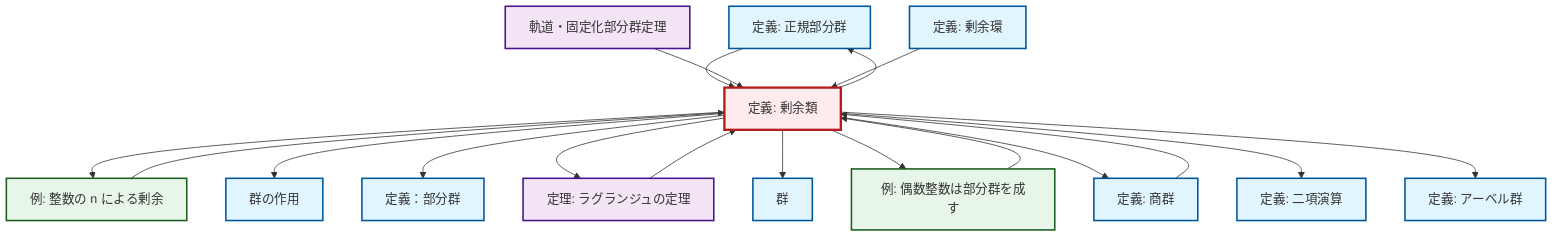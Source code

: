 graph TD
    classDef definition fill:#e1f5fe,stroke:#01579b,stroke-width:2px
    classDef theorem fill:#f3e5f5,stroke:#4a148c,stroke-width:2px
    classDef axiom fill:#fff3e0,stroke:#e65100,stroke-width:2px
    classDef example fill:#e8f5e9,stroke:#1b5e20,stroke-width:2px
    classDef current fill:#ffebee,stroke:#b71c1c,stroke-width:3px
    def-subgroup["定義：部分群"]:::definition
    def-binary-operation["定義: 二項演算"]:::definition
    def-normal-subgroup["定義: 正規部分群"]:::definition
    thm-orbit-stabilizer["軌道・固定化部分群定理"]:::theorem
    thm-lagrange["定理: ラグランジュの定理"]:::theorem
    def-abelian-group["定義: アーベル群"]:::definition
    ex-quotient-integers-mod-n["例: 整数の n による剰余"]:::example
    def-quotient-ring["定義: 剰余環"]:::definition
    def-coset["定義: 剰余類"]:::definition
    def-quotient-group["定義: 商群"]:::definition
    ex-even-integers-subgroup["例: 偶数整数は部分群を成す"]:::example
    def-group-action["群の作用"]:::definition
    def-group["群"]:::definition
    def-coset --> ex-quotient-integers-mod-n
    def-quotient-group --> def-coset
    def-normal-subgroup --> def-coset
    ex-even-integers-subgroup --> def-coset
    thm-lagrange --> def-coset
    ex-quotient-integers-mod-n --> def-coset
    def-coset --> def-group-action
    thm-orbit-stabilizer --> def-coset
    def-coset --> def-subgroup
    def-coset --> thm-lagrange
    def-coset --> def-group
    def-coset --> ex-even-integers-subgroup
    def-coset --> def-normal-subgroup
    def-coset --> def-quotient-group
    def-coset --> def-binary-operation
    def-quotient-ring --> def-coset
    def-coset --> def-abelian-group
    class def-coset current